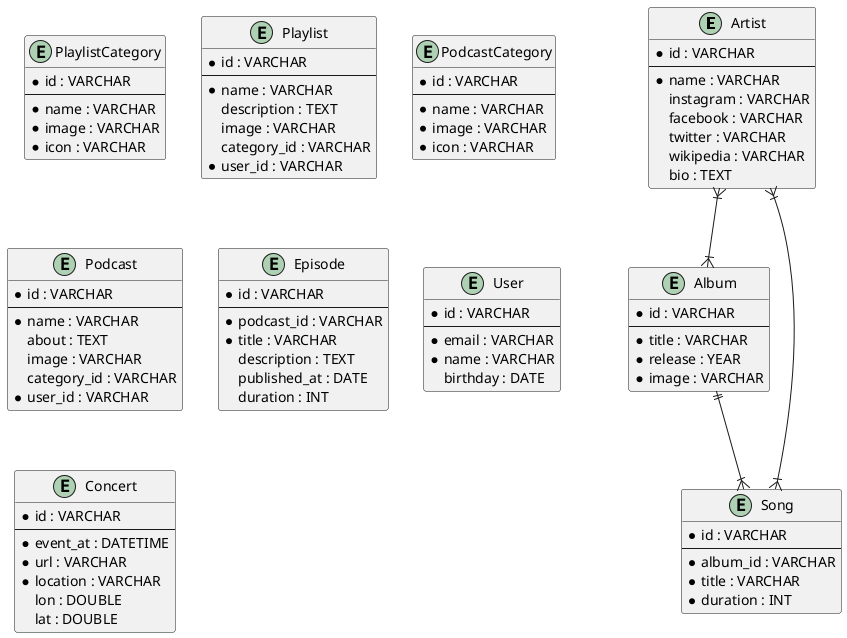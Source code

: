 @startuml
entity Artist {
    * id : VARCHAR
    --
    * name : VARCHAR
    instagram : VARCHAR
    facebook : VARCHAR
    twitter : VARCHAR
    wikipedia : VARCHAR
    bio : TEXT
}

entity Album {
    * id : VARCHAR
    --
    * title : VARCHAR
    * release : YEAR
    * image : VARCHAR
}

entity Song {
    * id : VARCHAR
    --
    * album_id : VARCHAR
    * title : VARCHAR
    * duration : INT
}

entity PlaylistCategory {
    * id : VARCHAR
    --
    * name : VARCHAR
    * image : VARCHAR
    * icon : VARCHAR
}
entity Playlist{
    * id : VARCHAR
    --
    * name : VARCHAR
    description : TEXT
    image : VARCHAR
    category_id : VARCHAR
    * user_id : VARCHAR
}

entity PodcastCategory {
    * id : VARCHAR
    --
    * name : VARCHAR
    * image : VARCHAR
    * icon : VARCHAR
}

entity Podcast {
    * id : VARCHAR
    --
    * name : VARCHAR
    about : TEXT
    image : VARCHAR
    category_id : VARCHAR
    * user_id : VARCHAR
}

entity Episode {
    * id : VARCHAR
    --
    * podcast_id : VARCHAR
    * title : VARCHAR
    description : TEXT
    published_at : DATE
    duration : INT
}

entity User{
    * id : VARCHAR
    --
    * email : VARCHAR
    * name : VARCHAR
    birthday : DATE
}

entity Concert{
    * id : VARCHAR
    --
    * event_at : DATETIME
    * url : VARCHAR
    * location : VARCHAR
    lon : DOUBLE
    lat : DOUBLE
}
'relasi
Artist }|--|{ Album
'menentukan relasi Song
Album ||--|{ Song
Artist }|--|{ Song
@enduml